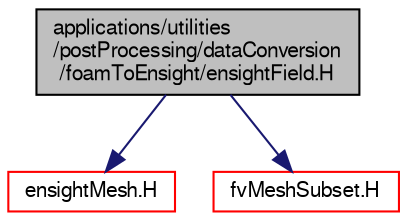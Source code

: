 digraph "applications/utilities/postProcessing/dataConversion/foamToEnsight/ensightField.H"
{
  bgcolor="transparent";
  edge [fontname="FreeSans",fontsize="10",labelfontname="FreeSans",labelfontsize="10"];
  node [fontname="FreeSans",fontsize="10",shape=record];
  Node0 [label="applications/utilities\l/postProcessing/dataConversion\l/foamToEnsight/ensightField.H",height=0.2,width=0.4,color="black", fillcolor="grey75", style="filled", fontcolor="black"];
  Node0 -> Node1 [color="midnightblue",fontsize="10",style="solid",fontname="FreeSans"];
  Node1 [label="ensightMesh.H",height=0.2,width=0.4,color="red",URL="$a18845.html"];
  Node0 -> Node169 [color="midnightblue",fontsize="10",style="solid",fontname="FreeSans"];
  Node169 [label="fvMeshSubset.H",height=0.2,width=0.4,color="red",URL="$a03563.html"];
}
